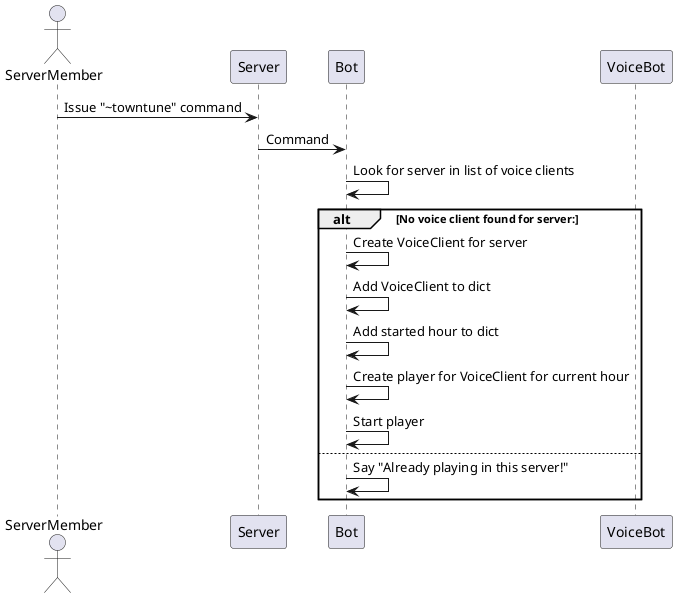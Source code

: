 @startuml
Actor ServerMember
Participant Server
Participant Bot
Participant VoiceBot

ServerMember -> Server: Issue "~towntune" command
Server -> Bot: Command
Bot -> Bot: Look for server in list of voice clients

alt No voice client found for server:
    Bot -> Bot: Create VoiceClient for server
    Bot -> Bot: Add VoiceClient to dict
    Bot -> Bot: Add started hour to dict
    Bot -> Bot: Create player for VoiceClient for current hour
    Bot -> Bot: Start player
else
    Bot -> Bot: Say "Already playing in this server!"
end
@enduml